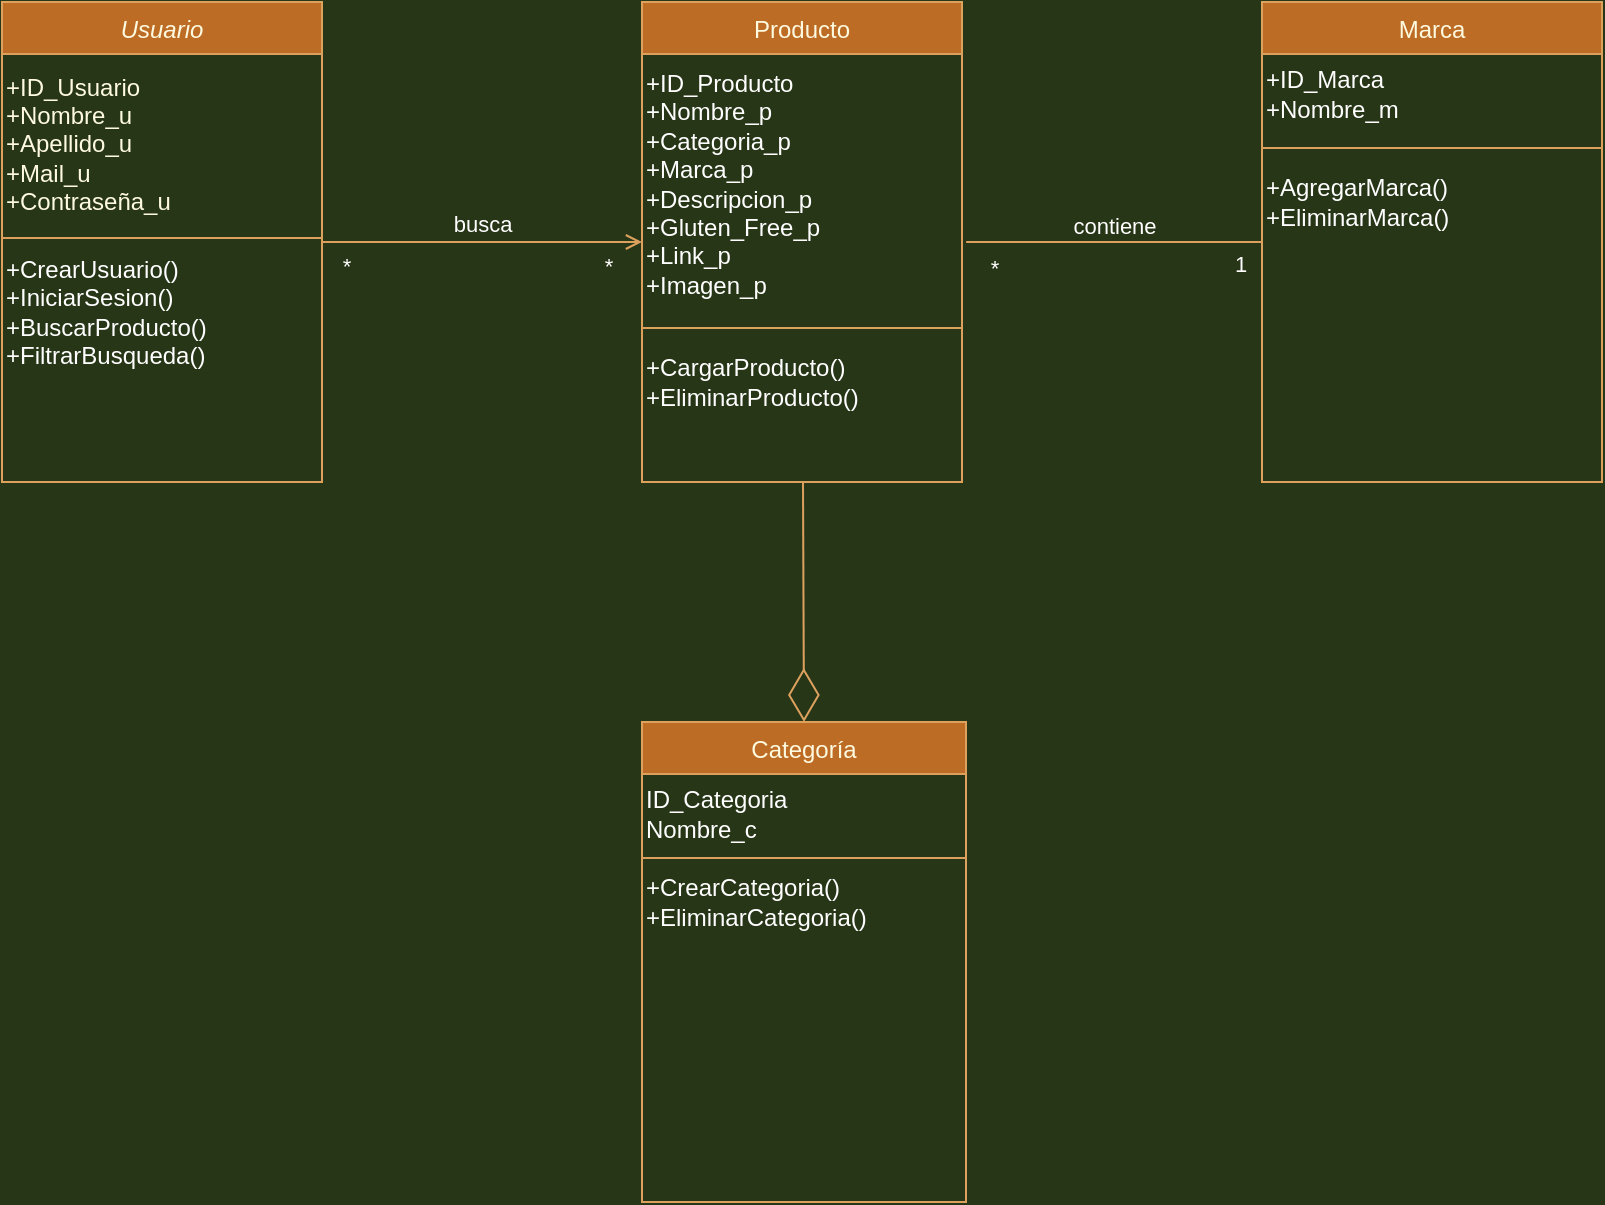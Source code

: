 <mxfile version="20.5.0" type="device"><diagram id="C5RBs43oDa-KdzZeNtuy" name="Page-1"><mxGraphModel dx="1447" dy="750" grid="1" gridSize="10" guides="1" tooltips="1" connect="1" arrows="1" fold="1" page="1" pageScale="1" pageWidth="1169" pageHeight="827" background="#283618" math="0" shadow="0"><root><mxCell id="WIyWlLk6GJQsqaUBKTNV-0"/><mxCell id="WIyWlLk6GJQsqaUBKTNV-1" parent="WIyWlLk6GJQsqaUBKTNV-0"/><mxCell id="zkfFHV4jXpPFQw0GAbJ--0" value="Usuario" style="swimlane;fontStyle=2;align=center;verticalAlign=top;childLayout=stackLayout;horizontal=1;startSize=26;horizontalStack=0;resizeParent=1;resizeLast=0;collapsible=1;marginBottom=0;rounded=0;shadow=0;strokeWidth=1;fillColor=#BC6C25;strokeColor=#DDA15E;fontColor=#FEFAE0;" parent="WIyWlLk6GJQsqaUBKTNV-1" vertex="1"><mxGeometry x="150" y="120" width="160" height="240" as="geometry"><mxRectangle x="150" y="120" width="160" height="26" as="alternateBounds"/></mxGeometry></mxCell><mxCell id="_x-fCJdTDvqhg8XUvwfa-12" value="+ID_Usuario&lt;br&gt;+Nombre_u&lt;br&gt;+Apellido_u&lt;br&gt;+Mail_u&lt;br&gt;+Contraseña_u" style="text;html=1;align=left;verticalAlign=middle;resizable=0;points=[];autosize=1;strokeColor=none;fillColor=none;fontColor=#FEFAE0;" parent="zkfFHV4jXpPFQw0GAbJ--0" vertex="1"><mxGeometry y="26" width="160" height="90" as="geometry"/></mxCell><mxCell id="zkfFHV4jXpPFQw0GAbJ--4" value="" style="line;html=1;strokeWidth=1;align=left;verticalAlign=middle;spacingTop=-1;spacingLeft=3;spacingRight=3;rotatable=0;labelPosition=right;points=[];portConstraint=eastwest;labelBackgroundColor=#283618;fillColor=#BC6C25;strokeColor=#DDA15E;fontColor=#FEFAE0;" parent="zkfFHV4jXpPFQw0GAbJ--0" vertex="1"><mxGeometry y="116" width="160" height="4" as="geometry"/></mxCell><mxCell id="RH9erAeivzAhqYn7-sEm-1" value="&lt;font color=&quot;#ffffff&quot;&gt;+CrearUsuario()&lt;br&gt;+IniciarSesion()&lt;br&gt;+BuscarProducto()&lt;br&gt;+FiltrarBusqueda()&lt;br&gt;&lt;/font&gt;" style="text;html=1;align=left;verticalAlign=middle;resizable=0;points=[];autosize=1;strokeColor=none;fillColor=none;" vertex="1" parent="zkfFHV4jXpPFQw0GAbJ--0"><mxGeometry y="120" width="160" height="70" as="geometry"/></mxCell><mxCell id="zkfFHV4jXpPFQw0GAbJ--6" value="Marca" style="swimlane;fontStyle=0;align=center;verticalAlign=top;childLayout=stackLayout;horizontal=1;startSize=26;horizontalStack=0;resizeParent=1;resizeLast=0;collapsible=1;marginBottom=0;rounded=0;shadow=0;strokeWidth=1;fillColor=#BC6C25;strokeColor=#DDA15E;fontColor=#FEFAE0;" parent="WIyWlLk6GJQsqaUBKTNV-1" vertex="1"><mxGeometry x="780" y="120" width="170" height="240" as="geometry"><mxRectangle x="130" y="380" width="160" height="26" as="alternateBounds"/></mxGeometry></mxCell><mxCell id="RH9erAeivzAhqYn7-sEm-12" value="+ID_Marca&lt;br&gt;+Nombre_m" style="text;html=1;align=left;verticalAlign=middle;resizable=0;points=[];autosize=1;strokeColor=none;fillColor=none;fontColor=#FFFFFF;" vertex="1" parent="zkfFHV4jXpPFQw0GAbJ--6"><mxGeometry y="26" width="170" height="40" as="geometry"/></mxCell><mxCell id="zkfFHV4jXpPFQw0GAbJ--9" value="" style="line;html=1;strokeWidth=1;align=left;verticalAlign=middle;spacingTop=-1;spacingLeft=3;spacingRight=3;rotatable=0;labelPosition=right;points=[];portConstraint=eastwest;labelBackgroundColor=#283618;fillColor=#BC6C25;strokeColor=#DDA15E;fontColor=#FEFAE0;" parent="zkfFHV4jXpPFQw0GAbJ--6" vertex="1"><mxGeometry y="66" width="170" height="14" as="geometry"/></mxCell><mxCell id="B1yzov6_vGNpIZ84dLhz-1" value="+AgregarMarca()&lt;br&gt;+EliminarMarca()" style="text;html=1;align=left;verticalAlign=middle;resizable=0;points=[];autosize=1;strokeColor=none;fillColor=none;fontColor=#FFFFFF;" vertex="1" parent="zkfFHV4jXpPFQw0GAbJ--6"><mxGeometry y="80" width="170" height="40" as="geometry"/></mxCell><mxCell id="zkfFHV4jXpPFQw0GAbJ--13" value="Categoría" style="swimlane;fontStyle=0;align=center;verticalAlign=top;childLayout=stackLayout;horizontal=1;startSize=26;horizontalStack=0;resizeParent=1;resizeLast=0;collapsible=1;marginBottom=0;rounded=0;shadow=0;strokeWidth=1;fillColor=#BC6C25;strokeColor=#DDA15E;fontColor=#FEFAE0;" parent="WIyWlLk6GJQsqaUBKTNV-1" vertex="1"><mxGeometry x="470" y="480" width="162" height="240" as="geometry"><mxRectangle x="340" y="380" width="170" height="26" as="alternateBounds"/></mxGeometry></mxCell><mxCell id="B1yzov6_vGNpIZ84dLhz-0" value="ID_Categoria&lt;br&gt;Nombre_c" style="text;html=1;align=left;verticalAlign=middle;resizable=0;points=[];autosize=1;strokeColor=none;fillColor=none;fontColor=#FFFFFF;" vertex="1" parent="zkfFHV4jXpPFQw0GAbJ--13"><mxGeometry y="26" width="162" height="40" as="geometry"/></mxCell><mxCell id="zkfFHV4jXpPFQw0GAbJ--15" value="" style="line;html=1;strokeWidth=1;align=left;verticalAlign=middle;spacingTop=-1;spacingLeft=3;spacingRight=3;rotatable=0;labelPosition=right;points=[];portConstraint=eastwest;labelBackgroundColor=#283618;fillColor=#BC6C25;strokeColor=#DDA15E;fontColor=#FEFAE0;" parent="zkfFHV4jXpPFQw0GAbJ--13" vertex="1"><mxGeometry y="66" width="162" height="4" as="geometry"/></mxCell><mxCell id="B1yzov6_vGNpIZ84dLhz-2" value="+CrearCategoria()&lt;br&gt;+EliminarCategoria()" style="text;html=1;align=left;verticalAlign=middle;resizable=0;points=[];autosize=1;strokeColor=none;fillColor=none;fontColor=#FFFFFF;" vertex="1" parent="zkfFHV4jXpPFQw0GAbJ--13"><mxGeometry y="70" width="162" height="40" as="geometry"/></mxCell><mxCell id="zkfFHV4jXpPFQw0GAbJ--17" value="Producto" style="swimlane;fontStyle=0;align=center;verticalAlign=top;childLayout=stackLayout;horizontal=1;startSize=26;horizontalStack=0;resizeParent=1;resizeLast=0;collapsible=1;marginBottom=0;rounded=0;shadow=0;strokeWidth=1;fillColor=#BC6C25;strokeColor=#DDA15E;fontColor=#FEFAE0;" parent="WIyWlLk6GJQsqaUBKTNV-1" vertex="1"><mxGeometry x="470" y="120" width="160" height="240" as="geometry"><mxRectangle x="550" y="140" width="160" height="26" as="alternateBounds"/></mxGeometry></mxCell><mxCell id="RH9erAeivzAhqYn7-sEm-2" value="+ID_Producto&lt;br&gt;+Nombre_p&lt;br&gt;+Categoria_p&lt;br&gt;+Marca_p&lt;br&gt;+Descripcion_p&lt;br&gt;+Gluten_Free_p&lt;br&gt;+Link_p&lt;br&gt;+Imagen_p" style="text;html=1;align=left;verticalAlign=middle;resizable=0;points=[];autosize=1;strokeColor=none;fillColor=none;fontColor=#FFFFFF;" vertex="1" parent="zkfFHV4jXpPFQw0GAbJ--17"><mxGeometry y="26" width="160" height="130" as="geometry"/></mxCell><mxCell id="zkfFHV4jXpPFQw0GAbJ--23" value="" style="line;html=1;strokeWidth=1;align=left;verticalAlign=middle;spacingTop=-1;spacingLeft=3;spacingRight=3;rotatable=0;labelPosition=right;points=[];portConstraint=eastwest;labelBackgroundColor=#283618;fillColor=#BC6C25;strokeColor=#DDA15E;fontColor=#FEFAE0;" parent="zkfFHV4jXpPFQw0GAbJ--17" vertex="1"><mxGeometry y="156" width="160" height="14" as="geometry"/></mxCell><mxCell id="RH9erAeivzAhqYn7-sEm-5" value="+CargarProducto()&lt;br&gt;+EliminarProducto()" style="text;html=1;align=left;verticalAlign=middle;resizable=0;points=[];autosize=1;strokeColor=none;fillColor=none;fontColor=#FFFFFF;" vertex="1" parent="zkfFHV4jXpPFQw0GAbJ--17"><mxGeometry y="170" width="160" height="40" as="geometry"/></mxCell><mxCell id="zkfFHV4jXpPFQw0GAbJ--26" value="" style="endArrow=open;shadow=0;strokeWidth=1;rounded=0;endFill=1;edgeStyle=elbowEdgeStyle;elbow=vertical;labelBackgroundColor=#283618;strokeColor=#DDA15E;fontColor=#FEFAE0;" parent="WIyWlLk6GJQsqaUBKTNV-1" source="zkfFHV4jXpPFQw0GAbJ--0" target="zkfFHV4jXpPFQw0GAbJ--17" edge="1"><mxGeometry x="0.5" y="41" relative="1" as="geometry"><mxPoint x="380" y="192" as="sourcePoint"/><mxPoint x="540" y="192" as="targetPoint"/><mxPoint x="-40" y="32" as="offset"/></mxGeometry></mxCell><mxCell id="RH9erAeivzAhqYn7-sEm-6" value="busca" style="edgeLabel;html=1;align=center;verticalAlign=middle;resizable=0;points=[];fontColor=#FFFFFF;labelBackgroundColor=none;" vertex="1" connectable="0" parent="zkfFHV4jXpPFQw0GAbJ--26"><mxGeometry x="0.14" y="1" relative="1" as="geometry"><mxPoint x="-11" y="-8" as="offset"/></mxGeometry></mxCell><mxCell id="RH9erAeivzAhqYn7-sEm-7" value="*" style="edgeLabel;html=1;align=center;verticalAlign=middle;resizable=0;points=[];fontColor=#FFFFFF;labelBackgroundColor=none;" vertex="1" connectable="0" parent="zkfFHV4jXpPFQw0GAbJ--26"><mxGeometry x="-0.85" y="2" relative="1" as="geometry"><mxPoint y="14" as="offset"/></mxGeometry></mxCell><mxCell id="RH9erAeivzAhqYn7-sEm-8" value="*" style="edgeLabel;html=1;align=center;verticalAlign=middle;resizable=0;points=[];fontColor=#FFFFFF;labelBackgroundColor=none;" vertex="1" connectable="0" parent="zkfFHV4jXpPFQw0GAbJ--26"><mxGeometry x="0.79" y="-1" relative="1" as="geometry"><mxPoint y="11" as="offset"/></mxGeometry></mxCell><mxCell id="-SRfv8HMg--wMqkD7jrK-1" value="" style="endArrow=diamondThin;endFill=0;endSize=24;html=1;rounded=0;entryX=0.5;entryY=0;entryDx=0;entryDy=0;labelBackgroundColor=#283618;strokeColor=#DDA15E;fontColor=#FEFAE0;" parent="WIyWlLk6GJQsqaUBKTNV-1" source="zkfFHV4jXpPFQw0GAbJ--17" target="zkfFHV4jXpPFQw0GAbJ--13" edge="1"><mxGeometry width="160" relative="1" as="geometry"><mxPoint x="610" y="370" as="sourcePoint"/><mxPoint x="490" y="340" as="targetPoint"/></mxGeometry></mxCell><mxCell id="_x-fCJdTDvqhg8XUvwfa-7" value="" style="endArrow=none;html=1;rounded=0;strokeColor=#DDA15E;fontColor=#FEFAE0;fillColor=#BC6C25;exitX=1.013;exitY=0.746;exitDx=0;exitDy=0;exitPerimeter=0;" parent="WIyWlLk6GJQsqaUBKTNV-1" edge="1"><mxGeometry width="50" height="50" relative="1" as="geometry"><mxPoint x="632.08" y="239.98" as="sourcePoint"/><mxPoint x="780" y="240" as="targetPoint"/></mxGeometry></mxCell><mxCell id="RH9erAeivzAhqYn7-sEm-9" value="contiene" style="edgeLabel;html=1;align=center;verticalAlign=middle;resizable=0;points=[];fontColor=#FFFFFF;labelBackgroundColor=none;" vertex="1" connectable="0" parent="_x-fCJdTDvqhg8XUvwfa-7"><mxGeometry x="0.175" y="2" relative="1" as="geometry"><mxPoint x="-13" y="-6" as="offset"/></mxGeometry></mxCell><mxCell id="RH9erAeivzAhqYn7-sEm-10" value="*" style="edgeLabel;html=1;align=center;verticalAlign=middle;resizable=0;points=[];fontColor=#FFFFFF;labelBackgroundColor=none;" vertex="1" connectable="0" parent="_x-fCJdTDvqhg8XUvwfa-7"><mxGeometry x="-0.812" y="-2" relative="1" as="geometry"><mxPoint y="11" as="offset"/></mxGeometry></mxCell><mxCell id="RH9erAeivzAhqYn7-sEm-11" value="1" style="edgeLabel;html=1;align=center;verticalAlign=middle;resizable=0;points=[];fontColor=#FFFFFF;labelBackgroundColor=none;" vertex="1" connectable="0" parent="_x-fCJdTDvqhg8XUvwfa-7"><mxGeometry x="0.851" y="1" relative="1" as="geometry"><mxPoint y="12" as="offset"/></mxGeometry></mxCell></root></mxGraphModel></diagram></mxfile>